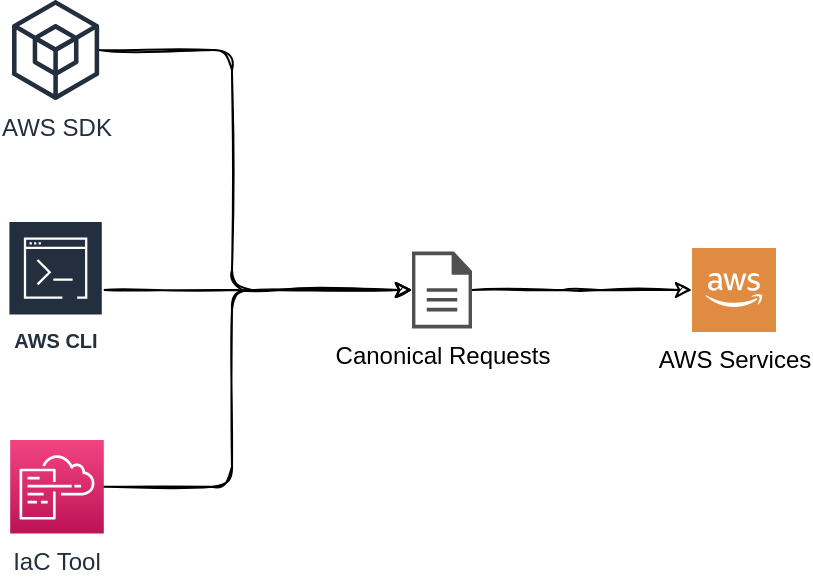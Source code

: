 <mxfile version="20.4.0" type="device"><diagram id="P2roQQ4Z8uFhgxpEA7Dc" name="Page-1"><mxGraphModel dx="1038" dy="528" grid="1" gridSize="10" guides="1" tooltips="1" connect="1" arrows="1" fold="1" page="1" pageScale="1" pageWidth="850" pageHeight="1100" math="0" shadow="0"><root><mxCell id="0"/><mxCell id="1" parent="0"/><mxCell id="Ro5z9y-FDL-VQz8w_BYz-9" style="edgeStyle=orthogonalEdgeStyle;rounded=1;orthogonalLoop=1;jettySize=auto;html=1;sketch=1;" edge="1" parent="1" source="Ro5z9y-FDL-VQz8w_BYz-1" target="Ro5z9y-FDL-VQz8w_BYz-7"><mxGeometry relative="1" as="geometry"><Array as="points"><mxPoint x="240" y="115"/><mxPoint x="240" y="235"/></Array></mxGeometry></mxCell><mxCell id="Ro5z9y-FDL-VQz8w_BYz-1" value="AWS SDK" style="sketch=0;outlineConnect=0;fontColor=#232F3E;gradientColor=none;fillColor=#232F3D;strokeColor=none;dashed=0;verticalLabelPosition=bottom;verticalAlign=top;align=center;html=1;fontSize=12;fontStyle=0;aspect=fixed;pointerEvents=1;shape=mxgraph.aws4.external_sdk;" vertex="1" parent="1"><mxGeometry x="130" y="90" width="43.59" height="50" as="geometry"/></mxCell><mxCell id="Ro5z9y-FDL-VQz8w_BYz-8" style="edgeStyle=orthogonalEdgeStyle;rounded=1;orthogonalLoop=1;jettySize=auto;html=1;sketch=1;" edge="1" parent="1" source="Ro5z9y-FDL-VQz8w_BYz-4"><mxGeometry relative="1" as="geometry"><mxPoint x="330" y="235" as="targetPoint"/></mxGeometry></mxCell><mxCell id="Ro5z9y-FDL-VQz8w_BYz-4" value="&lt;span style=&quot;background-color: transparent;&quot;&gt;AWS CLI&lt;/span&gt;" style="sketch=0;outlineConnect=0;fontColor=#232F3E;gradientColor=none;strokeColor=#ffffff;fillColor=#232F3E;dashed=0;verticalLabelPosition=middle;verticalAlign=bottom;align=center;html=1;whiteSpace=wrap;fontSize=10;fontStyle=1;spacing=3;shape=mxgraph.aws4.productIcon;prIcon=mxgraph.aws4.command_line_interface;labelBackgroundColor=none;" vertex="1" parent="1"><mxGeometry x="127.7" y="200" width="48.2" height="70" as="geometry"/></mxCell><mxCell id="Ro5z9y-FDL-VQz8w_BYz-13" style="edgeStyle=orthogonalEdgeStyle;rounded=1;sketch=1;orthogonalLoop=1;jettySize=auto;html=1;" edge="1" parent="1" source="Ro5z9y-FDL-VQz8w_BYz-6" target="Ro5z9y-FDL-VQz8w_BYz-7"><mxGeometry relative="1" as="geometry"><Array as="points"><mxPoint x="240" y="333"/><mxPoint x="240" y="235"/></Array></mxGeometry></mxCell><mxCell id="Ro5z9y-FDL-VQz8w_BYz-6" value="IaC Tool" style="sketch=0;points=[[0,0,0],[0.25,0,0],[0.5,0,0],[0.75,0,0],[1,0,0],[0,1,0],[0.25,1,0],[0.5,1,0],[0.75,1,0],[1,1,0],[0,0.25,0],[0,0.5,0],[0,0.75,0],[1,0.25,0],[1,0.5,0],[1,0.75,0]];points=[[0,0,0],[0.25,0,0],[0.5,0,0],[0.75,0,0],[1,0,0],[0,1,0],[0.25,1,0],[0.5,1,0],[0.75,1,0],[1,1,0],[0,0.25,0],[0,0.5,0],[0,0.75,0],[1,0.25,0],[1,0.5,0],[1,0.75,0]];outlineConnect=0;fontColor=#232F3E;gradientColor=#F34482;gradientDirection=north;fillColor=#BC1356;strokeColor=#ffffff;dashed=0;verticalLabelPosition=bottom;verticalAlign=top;align=center;html=1;fontSize=12;fontStyle=0;aspect=fixed;shape=mxgraph.aws4.resourceIcon;resIcon=mxgraph.aws4.cloudformation;" vertex="1" parent="1"><mxGeometry x="129.1" y="310" width="46.8" height="46.8" as="geometry"/></mxCell><mxCell id="Ro5z9y-FDL-VQz8w_BYz-11" style="edgeStyle=orthogonalEdgeStyle;rounded=1;orthogonalLoop=1;jettySize=auto;html=1;sketch=1;" edge="1" parent="1" source="Ro5z9y-FDL-VQz8w_BYz-7" target="Ro5z9y-FDL-VQz8w_BYz-12"><mxGeometry relative="1" as="geometry"><mxPoint x="520" y="235" as="targetPoint"/></mxGeometry></mxCell><mxCell id="Ro5z9y-FDL-VQz8w_BYz-7" value="Canonical Requests" style="sketch=0;pointerEvents=1;shadow=0;dashed=0;html=1;strokeColor=none;fillColor=#505050;labelPosition=center;verticalLabelPosition=bottom;verticalAlign=top;outlineConnect=0;align=center;shape=mxgraph.office.concepts.document;" vertex="1" parent="1"><mxGeometry x="330" y="215.75" width="30" height="38.5" as="geometry"/></mxCell><mxCell id="Ro5z9y-FDL-VQz8w_BYz-12" value="AWS Services" style="sketch=0;pointerEvents=1;shadow=0;dashed=0;html=1;strokeColor=none;fillColor=#DF8C42;labelPosition=center;verticalLabelPosition=bottom;verticalAlign=top;align=center;outlineConnect=0;shape=mxgraph.veeam2.aws;" vertex="1" parent="1"><mxGeometry x="470" y="214" width="42" height="42" as="geometry"/></mxCell></root></mxGraphModel></diagram></mxfile>